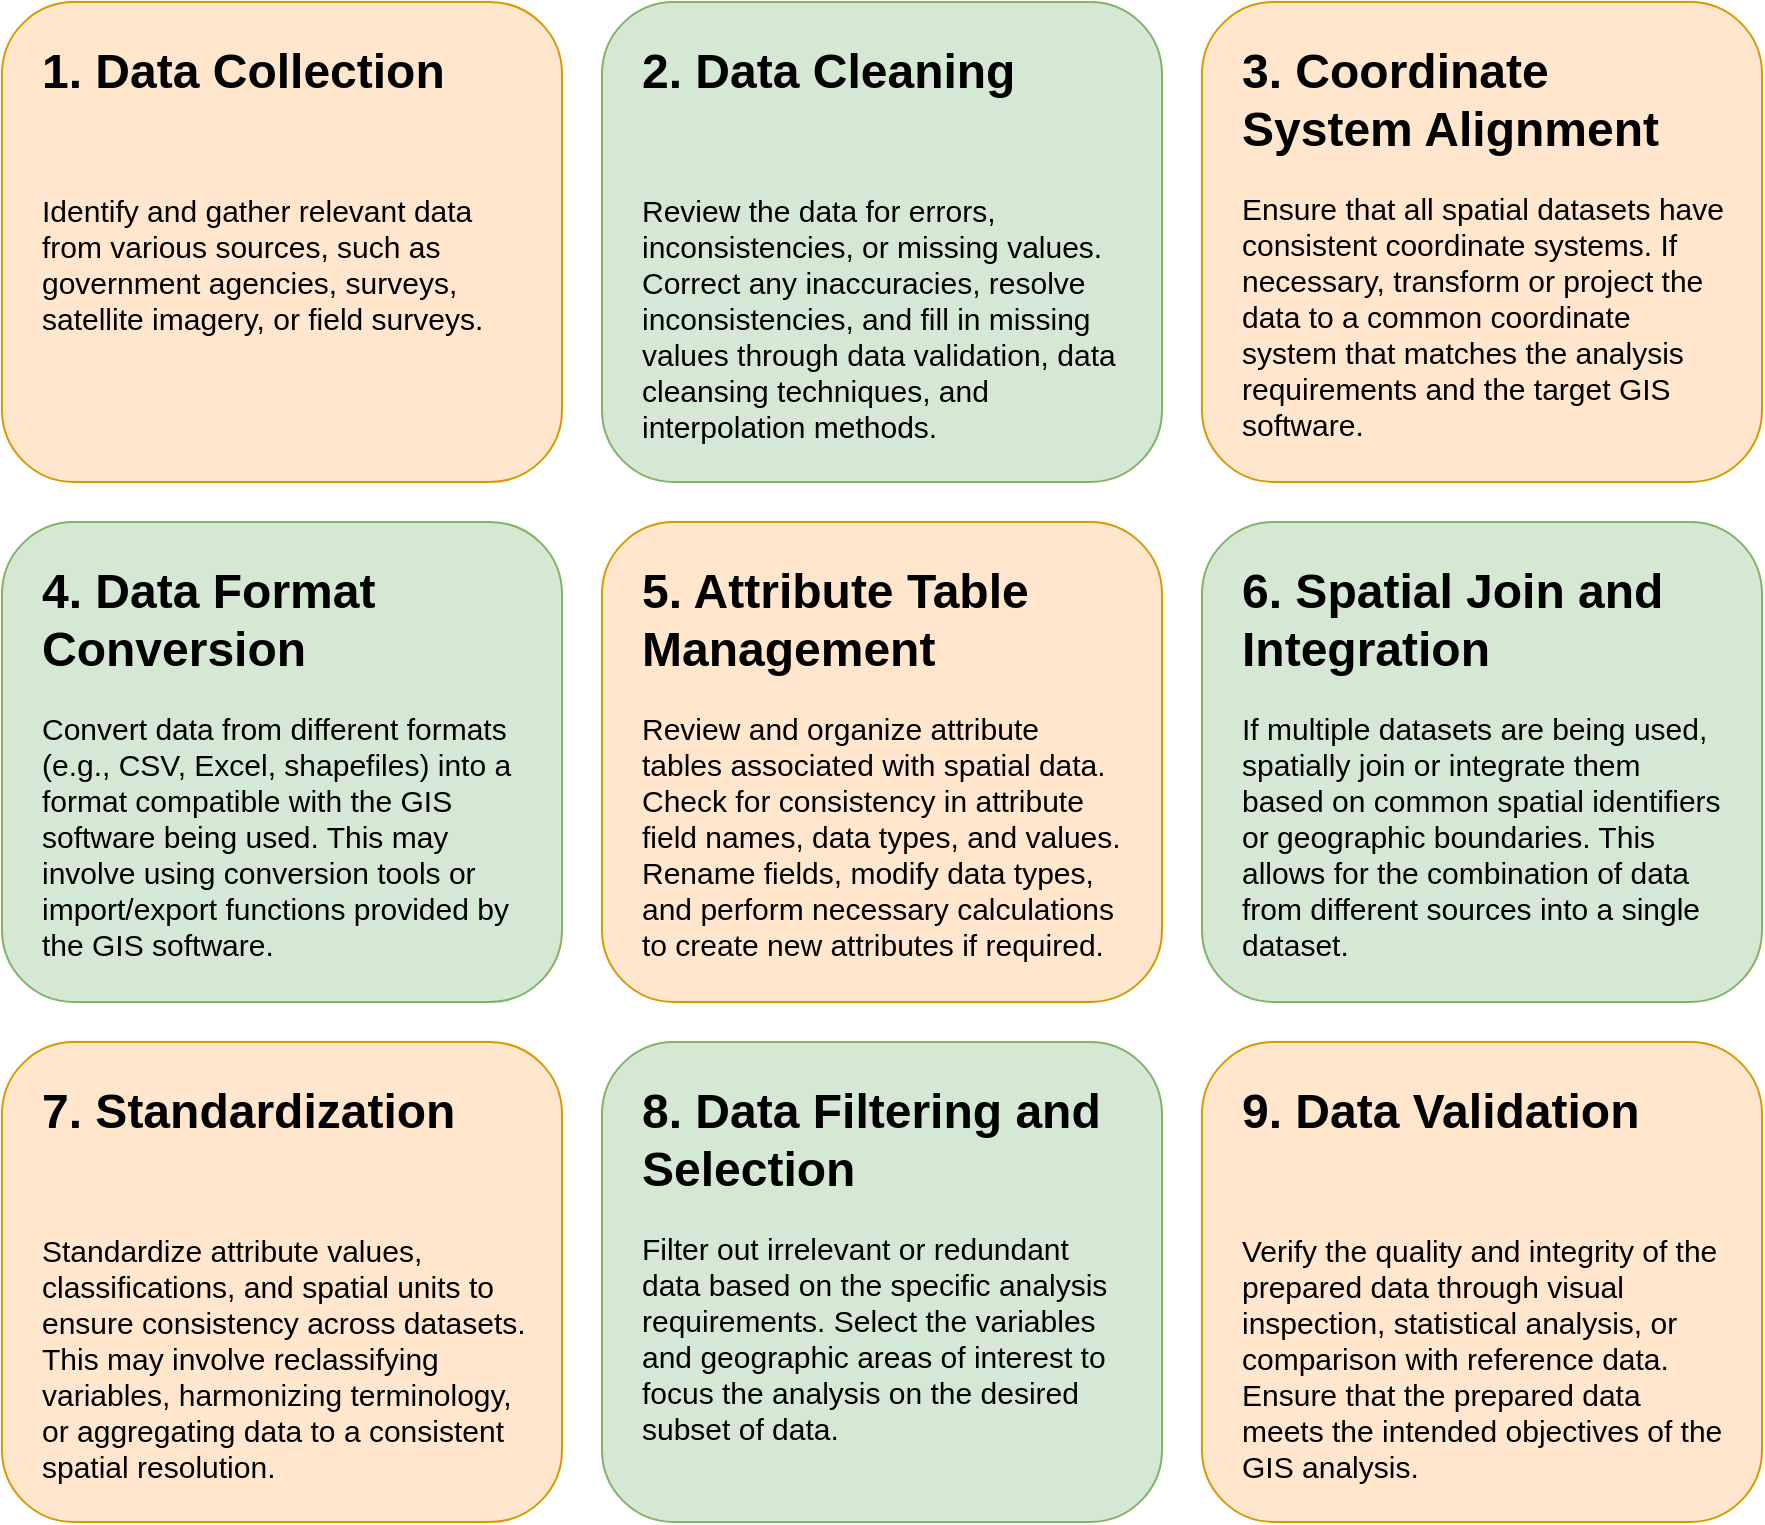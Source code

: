 <mxfile version="21.3.7" type="github">
  <diagram name="Page-1" id="7-QZnOnv5e57SHR5SPjQ">
    <mxGraphModel dx="1727" dy="1528" grid="1" gridSize="10" guides="1" tooltips="1" connect="1" arrows="1" fold="1" page="1" pageScale="1" pageWidth="4681" pageHeight="3300" math="0" shadow="0">
      <root>
        <mxCell id="0" />
        <mxCell id="1" parent="0" />
        <mxCell id="FXL7QHUmOjVsZezIk3ml-2" value="" style="rounded=1;whiteSpace=wrap;html=1;fillColor=#d5e8d4;strokeColor=#82b366;" vertex="1" parent="1">
          <mxGeometry x="1740" y="880" width="280" height="240" as="geometry" />
        </mxCell>
        <mxCell id="FXL7QHUmOjVsZezIk3ml-3" value="&lt;h1&gt;2. Data Cleaning&lt;br&gt;&lt;/h1&gt;&lt;p&gt;&lt;font style=&quot;font-size: 15px;&quot;&gt;&lt;font style=&quot;font-size: 15px;&quot;&gt;&lt;br&gt;&lt;/font&gt;&lt;/font&gt;&lt;/p&gt;&lt;p&gt;&lt;font style=&quot;font-size: 15px;&quot;&gt;&lt;font style=&quot;font-size: 15px;&quot;&gt;Review the data for errors, inconsistencies, or missing values. Correct any inaccuracies, resolve inconsistencies, and fill in missing values through data validation, data cleansing techniques, and interpolation methods.&lt;/font&gt;&lt;/font&gt;&lt;/p&gt;" style="text;html=1;strokeColor=none;fillColor=none;spacing=5;spacingTop=-20;whiteSpace=wrap;overflow=hidden;rounded=0;" vertex="1" parent="1">
          <mxGeometry x="1755" y="895" width="250" height="210" as="geometry" />
        </mxCell>
        <mxCell id="FXL7QHUmOjVsZezIk3ml-4" value="" style="rounded=1;whiteSpace=wrap;html=1;fillColor=#ffe6cc;strokeColor=#d79b00;" vertex="1" parent="1">
          <mxGeometry x="2040" y="880" width="280" height="240" as="geometry" />
        </mxCell>
        <mxCell id="FXL7QHUmOjVsZezIk3ml-5" value="&lt;h1&gt;3. Coordinate System Alignment&lt;br&gt;&lt;/h1&gt;&lt;p&gt;&lt;font style=&quot;font-size: 15px;&quot;&gt;&lt;font style=&quot;font-size: 15px;&quot;&gt;Ensure that all spatial datasets have consistent coordinate systems. If necessary, transform or project the data to a common coordinate system that matches the analysis requirements and the target GIS software.&lt;/font&gt;&lt;/font&gt;&lt;/p&gt;" style="text;html=1;strokeColor=none;fillColor=none;spacing=5;spacingTop=-20;whiteSpace=wrap;overflow=hidden;rounded=0;" vertex="1" parent="1">
          <mxGeometry x="2055" y="895" width="250" height="210" as="geometry" />
        </mxCell>
        <mxCell id="FXL7QHUmOjVsZezIk3ml-8" value="" style="rounded=1;whiteSpace=wrap;html=1;fillColor=#ffe6cc;strokeColor=#d79b00;" vertex="1" parent="1">
          <mxGeometry x="1440" y="880" width="280" height="240" as="geometry" />
        </mxCell>
        <mxCell id="FXL7QHUmOjVsZezIk3ml-9" value="&lt;h1&gt;1. Data Collection&lt;br&gt;&lt;/h1&gt;&lt;p&gt;&lt;font style=&quot;font-size: 15px;&quot;&gt;&lt;font style=&quot;font-size: 15px;&quot;&gt;&lt;br&gt;&lt;/font&gt;&lt;/font&gt;&lt;/p&gt;&lt;p&gt;&lt;font style=&quot;font-size: 15px;&quot;&gt;&lt;font style=&quot;font-size: 15px;&quot;&gt;Identify and gather relevant data from various sources, such as government agencies, surveys, satellite imagery, or field surveys.&lt;/font&gt;&lt;/font&gt;&lt;/p&gt;" style="text;html=1;strokeColor=none;fillColor=none;spacing=5;spacingTop=-20;whiteSpace=wrap;overflow=hidden;rounded=0;" vertex="1" parent="1">
          <mxGeometry x="1455" y="895" width="250" height="210" as="geometry" />
        </mxCell>
        <mxCell id="FXL7QHUmOjVsZezIk3ml-10" value="" style="rounded=1;whiteSpace=wrap;html=1;fillColor=#ffe6cc;strokeColor=#d79b00;" vertex="1" parent="1">
          <mxGeometry x="1740" y="1140" width="280" height="240" as="geometry" />
        </mxCell>
        <mxCell id="FXL7QHUmOjVsZezIk3ml-11" value="&lt;h1&gt;5. Attribute Table Management&lt;br&gt;&lt;/h1&gt;&lt;p&gt;&lt;font style=&quot;font-size: 15px;&quot;&gt;&lt;font style=&quot;font-size: 15px;&quot;&gt;Review and organize attribute tables associated with spatial data. Check for consistency in attribute field names, data types, and values. Rename fields, modify data types, and perform necessary calculations to create new attributes if required.&lt;/font&gt;&lt;/font&gt;&lt;/p&gt;" style="text;html=1;strokeColor=none;fillColor=none;spacing=5;spacingTop=-20;whiteSpace=wrap;overflow=hidden;rounded=0;" vertex="1" parent="1">
          <mxGeometry x="1755" y="1155" width="250" height="210" as="geometry" />
        </mxCell>
        <mxCell id="FXL7QHUmOjVsZezIk3ml-12" value="" style="rounded=1;whiteSpace=wrap;html=1;fillColor=#d5e8d4;strokeColor=#82b366;" vertex="1" parent="1">
          <mxGeometry x="2040" y="1140" width="280" height="240" as="geometry" />
        </mxCell>
        <mxCell id="FXL7QHUmOjVsZezIk3ml-13" value="&lt;h1&gt;6. Spatial Join and Integration&lt;br&gt;&lt;/h1&gt;&lt;p&gt;&lt;font style=&quot;font-size: 15px;&quot;&gt;&lt;font style=&quot;font-size: 15px;&quot;&gt;If multiple datasets are being used, spatially join or integrate them based on common spatial identifiers or geographic boundaries. This allows for the combination of data from different sources into a single dataset.&lt;/font&gt;&lt;/font&gt;&lt;/p&gt;" style="text;html=1;strokeColor=none;fillColor=none;spacing=5;spacingTop=-20;whiteSpace=wrap;overflow=hidden;rounded=0;" vertex="1" parent="1">
          <mxGeometry x="2055" y="1155" width="250" height="210" as="geometry" />
        </mxCell>
        <mxCell id="FXL7QHUmOjVsZezIk3ml-14" value="" style="rounded=1;whiteSpace=wrap;html=1;fillColor=#d5e8d4;strokeColor=#82b366;" vertex="1" parent="1">
          <mxGeometry x="1440" y="1140" width="280" height="240" as="geometry" />
        </mxCell>
        <mxCell id="FXL7QHUmOjVsZezIk3ml-15" value="&lt;h1&gt;4. Data Format Conversion&lt;br&gt;&lt;/h1&gt;&lt;p&gt;&lt;font style=&quot;font-size: 15px;&quot;&gt;&lt;font style=&quot;font-size: 15px;&quot;&gt;Convert data from different formats (e.g., CSV, Excel, shapefiles) into a format compatible with the GIS software being used. This may involve using conversion tools or import/export functions provided by the GIS software.&lt;/font&gt;&lt;/font&gt;&lt;/p&gt;" style="text;html=1;strokeColor=none;fillColor=none;spacing=5;spacingTop=-20;whiteSpace=wrap;overflow=hidden;rounded=0;" vertex="1" parent="1">
          <mxGeometry x="1455" y="1155" width="250" height="210" as="geometry" />
        </mxCell>
        <mxCell id="FXL7QHUmOjVsZezIk3ml-16" value="" style="rounded=1;whiteSpace=wrap;html=1;fillColor=#d5e8d4;strokeColor=#82b366;" vertex="1" parent="1">
          <mxGeometry x="1740" y="1400" width="280" height="240" as="geometry" />
        </mxCell>
        <mxCell id="FXL7QHUmOjVsZezIk3ml-17" value="&lt;h1&gt;8. Data Filtering and Selection&lt;br&gt;&lt;/h1&gt;&lt;p&gt;&lt;font style=&quot;font-size: 15px;&quot;&gt;&lt;font style=&quot;font-size: 15px;&quot;&gt;Filter out irrelevant or redundant data based on the specific analysis requirements. Select the variables and geographic areas of interest to focus the analysis on the desired subset of data.&lt;/font&gt;&lt;/font&gt;&lt;/p&gt;" style="text;html=1;strokeColor=none;fillColor=none;spacing=5;spacingTop=-20;whiteSpace=wrap;overflow=hidden;rounded=0;" vertex="1" parent="1">
          <mxGeometry x="1755" y="1415" width="250" height="210" as="geometry" />
        </mxCell>
        <mxCell id="FXL7QHUmOjVsZezIk3ml-18" value="" style="rounded=1;whiteSpace=wrap;html=1;fillColor=#ffe6cc;strokeColor=#d79b00;" vertex="1" parent="1">
          <mxGeometry x="2040" y="1400" width="280" height="240" as="geometry" />
        </mxCell>
        <mxCell id="FXL7QHUmOjVsZezIk3ml-19" value="&lt;h1&gt;9. Data Validation&lt;br&gt;&lt;/h1&gt;&lt;p&gt;&lt;font style=&quot;font-size: 15px;&quot;&gt;&lt;font style=&quot;font-size: 15px;&quot;&gt;&lt;br&gt;&lt;/font&gt;&lt;/font&gt;&lt;/p&gt;&lt;p&gt;&lt;font style=&quot;font-size: 15px;&quot;&gt;&lt;font style=&quot;font-size: 15px;&quot;&gt;Verify the quality and integrity of the prepared data through visual inspection, statistical analysis, or comparison with reference data. Ensure that the prepared data meets the intended objectives of the GIS analysis.&lt;/font&gt;&lt;/font&gt;&lt;/p&gt;" style="text;html=1;strokeColor=none;fillColor=none;spacing=5;spacingTop=-20;whiteSpace=wrap;overflow=hidden;rounded=0;" vertex="1" parent="1">
          <mxGeometry x="2055" y="1415" width="250" height="210" as="geometry" />
        </mxCell>
        <mxCell id="FXL7QHUmOjVsZezIk3ml-20" value="" style="rounded=1;whiteSpace=wrap;html=1;fillColor=#ffe6cc;strokeColor=#d79b00;" vertex="1" parent="1">
          <mxGeometry x="1440" y="1400" width="280" height="240" as="geometry" />
        </mxCell>
        <mxCell id="FXL7QHUmOjVsZezIk3ml-21" value="&lt;h1&gt;7. Standardization&lt;br&gt;&lt;/h1&gt;&lt;p&gt;&lt;font style=&quot;font-size: 15px;&quot;&gt;&lt;font style=&quot;font-size: 15px;&quot;&gt;&lt;br&gt;&lt;/font&gt;&lt;/font&gt;&lt;/p&gt;&lt;p&gt;&lt;font style=&quot;font-size: 15px;&quot;&gt;&lt;font style=&quot;font-size: 15px;&quot;&gt;Standardize attribute values, classifications, and spatial units to ensure consistency across datasets. This may involve reclassifying variables, harmonizing terminology, or aggregating data to a consistent spatial resolution.&lt;/font&gt;&lt;/font&gt;&lt;/p&gt;" style="text;html=1;strokeColor=none;fillColor=none;spacing=5;spacingTop=-20;whiteSpace=wrap;overflow=hidden;rounded=0;" vertex="1" parent="1">
          <mxGeometry x="1455" y="1415" width="250" height="210" as="geometry" />
        </mxCell>
      </root>
    </mxGraphModel>
  </diagram>
</mxfile>
